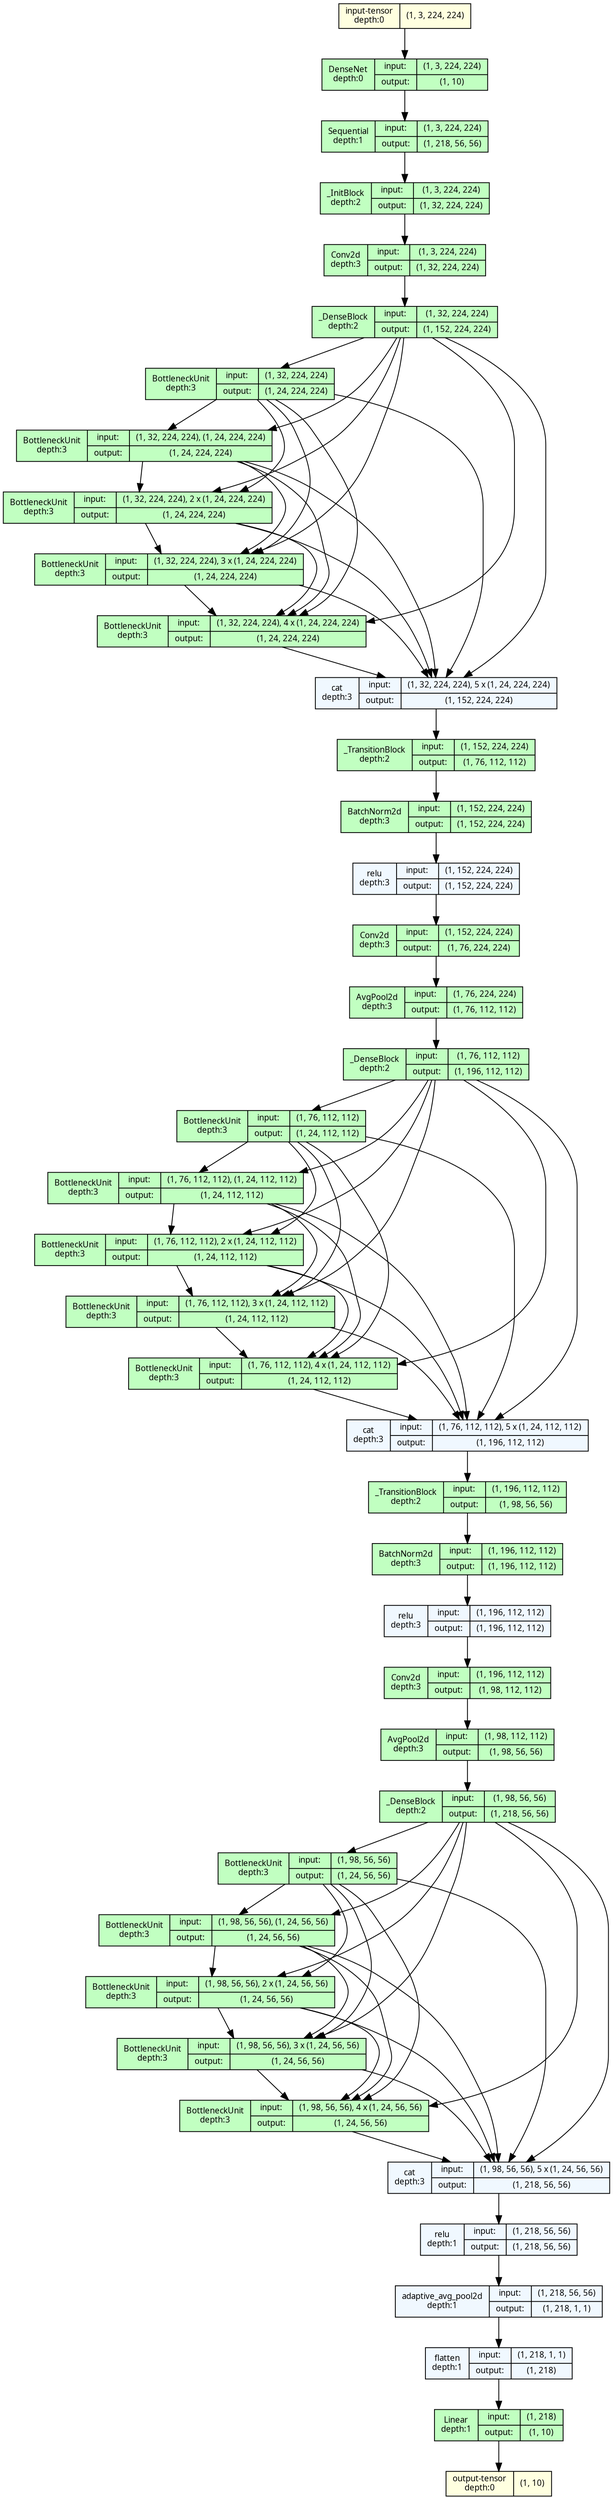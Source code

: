 strict digraph CustomDenseNet {
	graph [ordering=in size="51.3,51.3"]
	node [align=left fontname="Linux libertine" fontsize=10 height=0.2 ranksep=0.1 shape=record style=filled]
	edge [fontsize=10]
	0 [label="input-tensor&#92;ndepth:0|(1, 3, 224, 224)" fillcolor=lightyellow]
	1 [label="DenseNet&#92;ndepth:0|{input:|output:}|{(1, 3, 224, 224)|(1, 10)}" fillcolor=darkseagreen1]
	2 [label="Sequential&#92;ndepth:1|{input:|output:}|{(1, 3, 224, 224)|(1, 218, 56, 56)}" fillcolor=darkseagreen1]
	3 [label="_InitBlock&#92;ndepth:2|{input:|output:}|{(1, 3, 224, 224)|(1, 32, 224, 224)}" fillcolor=darkseagreen1]
	4 [label="Conv2d&#92;ndepth:3|{input:|output:}|{(1, 3, 224, 224)|(1, 32, 224, 224)}" fillcolor=darkseagreen1]
	5 [label="_DenseBlock&#92;ndepth:2|{input:|output:}|{(1, 32, 224, 224)|(1, 152, 224, 224)}" fillcolor=darkseagreen1]
	6 [label="BottleneckUnit&#92;ndepth:3|{input:|output:}|{(1, 32, 224, 224)|(1, 24, 224, 224)}" fillcolor=darkseagreen1]
	7 [label="BottleneckUnit&#92;ndepth:3|{input:|output:}|{(1, 32, 224, 224), (1, 24, 224, 224)|(1, 24, 224, 224)}" fillcolor=darkseagreen1]
	8 [label="BottleneckUnit&#92;ndepth:3|{input:|output:}|{(1, 32, 224, 224), 2 x (1, 24, 224, 224)|(1, 24, 224, 224)}" fillcolor=darkseagreen1]
	9 [label="BottleneckUnit&#92;ndepth:3|{input:|output:}|{(1, 32, 224, 224), 3 x (1, 24, 224, 224)|(1, 24, 224, 224)}" fillcolor=darkseagreen1]
	10 [label="BottleneckUnit&#92;ndepth:3|{input:|output:}|{(1, 32, 224, 224), 4 x (1, 24, 224, 224)|(1, 24, 224, 224)}" fillcolor=darkseagreen1]
	11 [label="cat&#92;ndepth:3|{input:|output:}|{(1, 32, 224, 224), 5 x (1, 24, 224, 224)|(1, 152, 224, 224)}" fillcolor=aliceblue]
	12 [label="_TransitionBlock&#92;ndepth:2|{input:|output:}|{(1, 152, 224, 224)|(1, 76, 112, 112)}" fillcolor=darkseagreen1]
	13 [label="BatchNorm2d&#92;ndepth:3|{input:|output:}|{(1, 152, 224, 224)|(1, 152, 224, 224)}" fillcolor=darkseagreen1]
	14 [label="relu&#92;ndepth:3|{input:|output:}|{(1, 152, 224, 224)|(1, 152, 224, 224)}" fillcolor=aliceblue]
	15 [label="Conv2d&#92;ndepth:3|{input:|output:}|{(1, 152, 224, 224)|(1, 76, 224, 224)}" fillcolor=darkseagreen1]
	16 [label="AvgPool2d&#92;ndepth:3|{input:|output:}|{(1, 76, 224, 224)|(1, 76, 112, 112)}" fillcolor=darkseagreen1]
	17 [label="_DenseBlock&#92;ndepth:2|{input:|output:}|{(1, 76, 112, 112)|(1, 196, 112, 112)}" fillcolor=darkseagreen1]
	18 [label="BottleneckUnit&#92;ndepth:3|{input:|output:}|{(1, 76, 112, 112)|(1, 24, 112, 112)}" fillcolor=darkseagreen1]
	19 [label="BottleneckUnit&#92;ndepth:3|{input:|output:}|{(1, 76, 112, 112), (1, 24, 112, 112)|(1, 24, 112, 112)}" fillcolor=darkseagreen1]
	20 [label="BottleneckUnit&#92;ndepth:3|{input:|output:}|{(1, 76, 112, 112), 2 x (1, 24, 112, 112)|(1, 24, 112, 112)}" fillcolor=darkseagreen1]
	21 [label="BottleneckUnit&#92;ndepth:3|{input:|output:}|{(1, 76, 112, 112), 3 x (1, 24, 112, 112)|(1, 24, 112, 112)}" fillcolor=darkseagreen1]
	22 [label="BottleneckUnit&#92;ndepth:3|{input:|output:}|{(1, 76, 112, 112), 4 x (1, 24, 112, 112)|(1, 24, 112, 112)}" fillcolor=darkseagreen1]
	23 [label="cat&#92;ndepth:3|{input:|output:}|{(1, 76, 112, 112), 5 x (1, 24, 112, 112)|(1, 196, 112, 112)}" fillcolor=aliceblue]
	24 [label="_TransitionBlock&#92;ndepth:2|{input:|output:}|{(1, 196, 112, 112)|(1, 98, 56, 56)}" fillcolor=darkseagreen1]
	25 [label="BatchNorm2d&#92;ndepth:3|{input:|output:}|{(1, 196, 112, 112)|(1, 196, 112, 112)}" fillcolor=darkseagreen1]
	26 [label="relu&#92;ndepth:3|{input:|output:}|{(1, 196, 112, 112)|(1, 196, 112, 112)}" fillcolor=aliceblue]
	27 [label="Conv2d&#92;ndepth:3|{input:|output:}|{(1, 196, 112, 112)|(1, 98, 112, 112)}" fillcolor=darkseagreen1]
	28 [label="AvgPool2d&#92;ndepth:3|{input:|output:}|{(1, 98, 112, 112)|(1, 98, 56, 56)}" fillcolor=darkseagreen1]
	29 [label="_DenseBlock&#92;ndepth:2|{input:|output:}|{(1, 98, 56, 56)|(1, 218, 56, 56)}" fillcolor=darkseagreen1]
	30 [label="BottleneckUnit&#92;ndepth:3|{input:|output:}|{(1, 98, 56, 56)|(1, 24, 56, 56)}" fillcolor=darkseagreen1]
	31 [label="BottleneckUnit&#92;ndepth:3|{input:|output:}|{(1, 98, 56, 56), (1, 24, 56, 56)|(1, 24, 56, 56)}" fillcolor=darkseagreen1]
	32 [label="BottleneckUnit&#92;ndepth:3|{input:|output:}|{(1, 98, 56, 56), 2 x (1, 24, 56, 56)|(1, 24, 56, 56)}" fillcolor=darkseagreen1]
	33 [label="BottleneckUnit&#92;ndepth:3|{input:|output:}|{(1, 98, 56, 56), 3 x (1, 24, 56, 56)|(1, 24, 56, 56)}" fillcolor=darkseagreen1]
	34 [label="BottleneckUnit&#92;ndepth:3|{input:|output:}|{(1, 98, 56, 56), 4 x (1, 24, 56, 56)|(1, 24, 56, 56)}" fillcolor=darkseagreen1]
	35 [label="cat&#92;ndepth:3|{input:|output:}|{(1, 98, 56, 56), 5 x (1, 24, 56, 56)|(1, 218, 56, 56)}" fillcolor=aliceblue]
	36 [label="relu&#92;ndepth:1|{input:|output:}|{(1, 218, 56, 56)|(1, 218, 56, 56)}" fillcolor=aliceblue]
	37 [label="adaptive_avg_pool2d&#92;ndepth:1|{input:|output:}|{(1, 218, 56, 56)|(1, 218, 1, 1)}" fillcolor=aliceblue]
	38 [label="flatten&#92;ndepth:1|{input:|output:}|{(1, 218, 1, 1)|(1, 218)}" fillcolor=aliceblue]
	39 [label="Linear&#92;ndepth:1|{input:|output:}|{(1, 218)|(1, 10)}" fillcolor=darkseagreen1]
	40 [label="output-tensor&#92;ndepth:0|(1, 10)" fillcolor=lightyellow]
	33 [label="BottleneckUnit&#92;ndepth:3|{input:|output:}|{(1, 98, 56, 56), 3 x (1, 24, 56, 56)|(1, 24, 56, 56)}" fillcolor=darkseagreen1]
	32 [label="BottleneckUnit&#92;ndepth:3|{input:|output:}|{(1, 98, 56, 56), 2 x (1, 24, 56, 56)|(1, 24, 56, 56)}" fillcolor=darkseagreen1]
	32 [label="BottleneckUnit&#92;ndepth:3|{input:|output:}|{(1, 98, 56, 56), 2 x (1, 24, 56, 56)|(1, 24, 56, 56)}" fillcolor=darkseagreen1]
	31 [label="BottleneckUnit&#92;ndepth:3|{input:|output:}|{(1, 98, 56, 56), (1, 24, 56, 56)|(1, 24, 56, 56)}" fillcolor=darkseagreen1]
	31 [label="BottleneckUnit&#92;ndepth:3|{input:|output:}|{(1, 98, 56, 56), (1, 24, 56, 56)|(1, 24, 56, 56)}" fillcolor=darkseagreen1]
	31 [label="BottleneckUnit&#92;ndepth:3|{input:|output:}|{(1, 98, 56, 56), (1, 24, 56, 56)|(1, 24, 56, 56)}" fillcolor=darkseagreen1]
	30 [label="BottleneckUnit&#92;ndepth:3|{input:|output:}|{(1, 98, 56, 56)|(1, 24, 56, 56)}" fillcolor=darkseagreen1]
	30 [label="BottleneckUnit&#92;ndepth:3|{input:|output:}|{(1, 98, 56, 56)|(1, 24, 56, 56)}" fillcolor=darkseagreen1]
	30 [label="BottleneckUnit&#92;ndepth:3|{input:|output:}|{(1, 98, 56, 56)|(1, 24, 56, 56)}" fillcolor=darkseagreen1]
	30 [label="BottleneckUnit&#92;ndepth:3|{input:|output:}|{(1, 98, 56, 56)|(1, 24, 56, 56)}" fillcolor=darkseagreen1]
	29 [label="_DenseBlock&#92;ndepth:2|{input:|output:}|{(1, 98, 56, 56)|(1, 218, 56, 56)}" fillcolor=darkseagreen1]
	29 [label="_DenseBlock&#92;ndepth:2|{input:|output:}|{(1, 98, 56, 56)|(1, 218, 56, 56)}" fillcolor=darkseagreen1]
	29 [label="_DenseBlock&#92;ndepth:2|{input:|output:}|{(1, 98, 56, 56)|(1, 218, 56, 56)}" fillcolor=darkseagreen1]
	29 [label="_DenseBlock&#92;ndepth:2|{input:|output:}|{(1, 98, 56, 56)|(1, 218, 56, 56)}" fillcolor=darkseagreen1]
	29 [label="_DenseBlock&#92;ndepth:2|{input:|output:}|{(1, 98, 56, 56)|(1, 218, 56, 56)}" fillcolor=darkseagreen1]
	21 [label="BottleneckUnit&#92;ndepth:3|{input:|output:}|{(1, 76, 112, 112), 3 x (1, 24, 112, 112)|(1, 24, 112, 112)}" fillcolor=darkseagreen1]
	20 [label="BottleneckUnit&#92;ndepth:3|{input:|output:}|{(1, 76, 112, 112), 2 x (1, 24, 112, 112)|(1, 24, 112, 112)}" fillcolor=darkseagreen1]
	20 [label="BottleneckUnit&#92;ndepth:3|{input:|output:}|{(1, 76, 112, 112), 2 x (1, 24, 112, 112)|(1, 24, 112, 112)}" fillcolor=darkseagreen1]
	19 [label="BottleneckUnit&#92;ndepth:3|{input:|output:}|{(1, 76, 112, 112), (1, 24, 112, 112)|(1, 24, 112, 112)}" fillcolor=darkseagreen1]
	19 [label="BottleneckUnit&#92;ndepth:3|{input:|output:}|{(1, 76, 112, 112), (1, 24, 112, 112)|(1, 24, 112, 112)}" fillcolor=darkseagreen1]
	19 [label="BottleneckUnit&#92;ndepth:3|{input:|output:}|{(1, 76, 112, 112), (1, 24, 112, 112)|(1, 24, 112, 112)}" fillcolor=darkseagreen1]
	18 [label="BottleneckUnit&#92;ndepth:3|{input:|output:}|{(1, 76, 112, 112)|(1, 24, 112, 112)}" fillcolor=darkseagreen1]
	18 [label="BottleneckUnit&#92;ndepth:3|{input:|output:}|{(1, 76, 112, 112)|(1, 24, 112, 112)}" fillcolor=darkseagreen1]
	18 [label="BottleneckUnit&#92;ndepth:3|{input:|output:}|{(1, 76, 112, 112)|(1, 24, 112, 112)}" fillcolor=darkseagreen1]
	18 [label="BottleneckUnit&#92;ndepth:3|{input:|output:}|{(1, 76, 112, 112)|(1, 24, 112, 112)}" fillcolor=darkseagreen1]
	17 [label="_DenseBlock&#92;ndepth:2|{input:|output:}|{(1, 76, 112, 112)|(1, 196, 112, 112)}" fillcolor=darkseagreen1]
	17 [label="_DenseBlock&#92;ndepth:2|{input:|output:}|{(1, 76, 112, 112)|(1, 196, 112, 112)}" fillcolor=darkseagreen1]
	17 [label="_DenseBlock&#92;ndepth:2|{input:|output:}|{(1, 76, 112, 112)|(1, 196, 112, 112)}" fillcolor=darkseagreen1]
	17 [label="_DenseBlock&#92;ndepth:2|{input:|output:}|{(1, 76, 112, 112)|(1, 196, 112, 112)}" fillcolor=darkseagreen1]
	17 [label="_DenseBlock&#92;ndepth:2|{input:|output:}|{(1, 76, 112, 112)|(1, 196, 112, 112)}" fillcolor=darkseagreen1]
	9 [label="BottleneckUnit&#92;ndepth:3|{input:|output:}|{(1, 32, 224, 224), 3 x (1, 24, 224, 224)|(1, 24, 224, 224)}" fillcolor=darkseagreen1]
	8 [label="BottleneckUnit&#92;ndepth:3|{input:|output:}|{(1, 32, 224, 224), 2 x (1, 24, 224, 224)|(1, 24, 224, 224)}" fillcolor=darkseagreen1]
	8 [label="BottleneckUnit&#92;ndepth:3|{input:|output:}|{(1, 32, 224, 224), 2 x (1, 24, 224, 224)|(1, 24, 224, 224)}" fillcolor=darkseagreen1]
	7 [label="BottleneckUnit&#92;ndepth:3|{input:|output:}|{(1, 32, 224, 224), (1, 24, 224, 224)|(1, 24, 224, 224)}" fillcolor=darkseagreen1]
	7 [label="BottleneckUnit&#92;ndepth:3|{input:|output:}|{(1, 32, 224, 224), (1, 24, 224, 224)|(1, 24, 224, 224)}" fillcolor=darkseagreen1]
	7 [label="BottleneckUnit&#92;ndepth:3|{input:|output:}|{(1, 32, 224, 224), (1, 24, 224, 224)|(1, 24, 224, 224)}" fillcolor=darkseagreen1]
	6 [label="BottleneckUnit&#92;ndepth:3|{input:|output:}|{(1, 32, 224, 224)|(1, 24, 224, 224)}" fillcolor=darkseagreen1]
	6 [label="BottleneckUnit&#92;ndepth:3|{input:|output:}|{(1, 32, 224, 224)|(1, 24, 224, 224)}" fillcolor=darkseagreen1]
	6 [label="BottleneckUnit&#92;ndepth:3|{input:|output:}|{(1, 32, 224, 224)|(1, 24, 224, 224)}" fillcolor=darkseagreen1]
	6 [label="BottleneckUnit&#92;ndepth:3|{input:|output:}|{(1, 32, 224, 224)|(1, 24, 224, 224)}" fillcolor=darkseagreen1]
	5 [label="_DenseBlock&#92;ndepth:2|{input:|output:}|{(1, 32, 224, 224)|(1, 152, 224, 224)}" fillcolor=darkseagreen1]
	5 [label="_DenseBlock&#92;ndepth:2|{input:|output:}|{(1, 32, 224, 224)|(1, 152, 224, 224)}" fillcolor=darkseagreen1]
	5 [label="_DenseBlock&#92;ndepth:2|{input:|output:}|{(1, 32, 224, 224)|(1, 152, 224, 224)}" fillcolor=darkseagreen1]
	5 [label="_DenseBlock&#92;ndepth:2|{input:|output:}|{(1, 32, 224, 224)|(1, 152, 224, 224)}" fillcolor=darkseagreen1]
	5 [label="_DenseBlock&#92;ndepth:2|{input:|output:}|{(1, 32, 224, 224)|(1, 152, 224, 224)}" fillcolor=darkseagreen1]
	0 -> 1
	1 -> 2
	2 -> 3
	3 -> 4
	4 -> 5
	5 -> 6
	6 -> 7
	7 -> 8
	8 -> 9
	9 -> 10
	10 -> 11
	11 -> 12
	12 -> 13
	13 -> 14
	14 -> 15
	15 -> 16
	16 -> 17
	17 -> 18
	18 -> 19
	19 -> 20
	20 -> 21
	21 -> 22
	22 -> 23
	23 -> 24
	24 -> 25
	25 -> 26
	26 -> 27
	27 -> 28
	28 -> 29
	29 -> 30
	30 -> 31
	31 -> 32
	32 -> 33
	33 -> 34
	34 -> 35
	35 -> 36
	36 -> 37
	37 -> 38
	38 -> 39
	39 -> 40
	33 -> 35
	32 -> 34
	32 -> 35
	31 -> 33
	31 -> 34
	31 -> 35
	30 -> 32
	30 -> 33
	30 -> 34
	30 -> 35
	29 -> 31
	29 -> 32
	29 -> 33
	29 -> 34
	29 -> 35
	21 -> 23
	20 -> 22
	20 -> 23
	19 -> 21
	19 -> 22
	19 -> 23
	18 -> 20
	18 -> 21
	18 -> 22
	18 -> 23
	17 -> 19
	17 -> 20
	17 -> 21
	17 -> 22
	17 -> 23
	9 -> 11
	8 -> 10
	8 -> 11
	7 -> 9
	7 -> 10
	7 -> 11
	6 -> 8
	6 -> 9
	6 -> 10
	6 -> 11
	5 -> 7
	5 -> 8
	5 -> 9
	5 -> 10
	5 -> 11
}
strict digraph CustomDenseNet {
	graph [ordering=in size="51.3,51.3"]
	node [align=left fontname="Linux libertine" fontsize=10 height=0.2 ranksep=0.1 shape=record style=filled]
	edge [fontsize=10]
	0 [label="input-tensor&#92;ndepth:0|(1, 3, 224, 224)" fillcolor=lightyellow]
	1 [label="DenseNet&#92;ndepth:0|{input:|output:}|{(1, 3, 224, 224)|(1, 10)}" fillcolor=darkseagreen1]
	2 [label="Sequential&#92;ndepth:1|{input:|output:}|{(1, 3, 224, 224)|(1, 218, 56, 56)}" fillcolor=darkseagreen1]
	3 [label="_InitBlock&#92;ndepth:2|{input:|output:}|{(1, 3, 224, 224)|(1, 32, 224, 224)}" fillcolor=darkseagreen1]
	4 [label="Conv2d&#92;ndepth:3|{input:|output:}|{(1, 3, 224, 224)|(1, 32, 224, 224)}" fillcolor=darkseagreen1]
	5 [label="_DenseBlock&#92;ndepth:2|{input:|output:}|{(1, 32, 224, 224)|(1, 152, 224, 224)}" fillcolor=darkseagreen1]
	6 [label="BottleneckUnit&#92;ndepth:3|{input:|output:}|{(1, 32, 224, 224)|(1, 24, 224, 224)}" fillcolor=darkseagreen1]
	7 [label="BottleneckUnit&#92;ndepth:3|{input:|output:}|{(1, 32, 224, 224), (1, 24, 224, 224)|(1, 24, 224, 224)}" fillcolor=darkseagreen1]
	8 [label="BottleneckUnit&#92;ndepth:3|{input:|output:}|{(1, 32, 224, 224), 2 x (1, 24, 224, 224)|(1, 24, 224, 224)}" fillcolor=darkseagreen1]
	9 [label="BottleneckUnit&#92;ndepth:3|{input:|output:}|{(1, 32, 224, 224), 3 x (1, 24, 224, 224)|(1, 24, 224, 224)}" fillcolor=darkseagreen1]
	10 [label="BottleneckUnit&#92;ndepth:3|{input:|output:}|{(1, 32, 224, 224), 4 x (1, 24, 224, 224)|(1, 24, 224, 224)}" fillcolor=darkseagreen1]
	11 [label="cat&#92;ndepth:3|{input:|output:}|{(1, 32, 224, 224), 5 x (1, 24, 224, 224)|(1, 152, 224, 224)}" fillcolor=aliceblue]
	12 [label="_TransitionBlock&#92;ndepth:2|{input:|output:}|{(1, 152, 224, 224)|(1, 76, 112, 112)}" fillcolor=darkseagreen1]
	13 [label="BatchNorm2d&#92;ndepth:3|{input:|output:}|{(1, 152, 224, 224)|(1, 152, 224, 224)}" fillcolor=darkseagreen1]
	14 [label="relu&#92;ndepth:3|{input:|output:}|{(1, 152, 224, 224)|(1, 152, 224, 224)}" fillcolor=aliceblue]
	15 [label="Conv2d&#92;ndepth:3|{input:|output:}|{(1, 152, 224, 224)|(1, 76, 224, 224)}" fillcolor=darkseagreen1]
	16 [label="AvgPool2d&#92;ndepth:3|{input:|output:}|{(1, 76, 224, 224)|(1, 76, 112, 112)}" fillcolor=darkseagreen1]
	17 [label="_DenseBlock&#92;ndepth:2|{input:|output:}|{(1, 76, 112, 112)|(1, 196, 112, 112)}" fillcolor=darkseagreen1]
	18 [label="BottleneckUnit&#92;ndepth:3|{input:|output:}|{(1, 76, 112, 112)|(1, 24, 112, 112)}" fillcolor=darkseagreen1]
	19 [label="BottleneckUnit&#92;ndepth:3|{input:|output:}|{(1, 76, 112, 112), (1, 24, 112, 112)|(1, 24, 112, 112)}" fillcolor=darkseagreen1]
	20 [label="BottleneckUnit&#92;ndepth:3|{input:|output:}|{(1, 76, 112, 112), 2 x (1, 24, 112, 112)|(1, 24, 112, 112)}" fillcolor=darkseagreen1]
	21 [label="BottleneckUnit&#92;ndepth:3|{input:|output:}|{(1, 76, 112, 112), 3 x (1, 24, 112, 112)|(1, 24, 112, 112)}" fillcolor=darkseagreen1]
	22 [label="BottleneckUnit&#92;ndepth:3|{input:|output:}|{(1, 76, 112, 112), 4 x (1, 24, 112, 112)|(1, 24, 112, 112)}" fillcolor=darkseagreen1]
	23 [label="cat&#92;ndepth:3|{input:|output:}|{(1, 76, 112, 112), 5 x (1, 24, 112, 112)|(1, 196, 112, 112)}" fillcolor=aliceblue]
	24 [label="_TransitionBlock&#92;ndepth:2|{input:|output:}|{(1, 196, 112, 112)|(1, 98, 56, 56)}" fillcolor=darkseagreen1]
	25 [label="BatchNorm2d&#92;ndepth:3|{input:|output:}|{(1, 196, 112, 112)|(1, 196, 112, 112)}" fillcolor=darkseagreen1]
	26 [label="relu&#92;ndepth:3|{input:|output:}|{(1, 196, 112, 112)|(1, 196, 112, 112)}" fillcolor=aliceblue]
	27 [label="Conv2d&#92;ndepth:3|{input:|output:}|{(1, 196, 112, 112)|(1, 98, 112, 112)}" fillcolor=darkseagreen1]
	28 [label="AvgPool2d&#92;ndepth:3|{input:|output:}|{(1, 98, 112, 112)|(1, 98, 56, 56)}" fillcolor=darkseagreen1]
	29 [label="_DenseBlock&#92;ndepth:2|{input:|output:}|{(1, 98, 56, 56)|(1, 218, 56, 56)}" fillcolor=darkseagreen1]
	30 [label="BottleneckUnit&#92;ndepth:3|{input:|output:}|{(1, 98, 56, 56)|(1, 24, 56, 56)}" fillcolor=darkseagreen1]
	31 [label="BottleneckUnit&#92;ndepth:3|{input:|output:}|{(1, 98, 56, 56), (1, 24, 56, 56)|(1, 24, 56, 56)}" fillcolor=darkseagreen1]
	32 [label="BottleneckUnit&#92;ndepth:3|{input:|output:}|{(1, 98, 56, 56), 2 x (1, 24, 56, 56)|(1, 24, 56, 56)}" fillcolor=darkseagreen1]
	33 [label="BottleneckUnit&#92;ndepth:3|{input:|output:}|{(1, 98, 56, 56), 3 x (1, 24, 56, 56)|(1, 24, 56, 56)}" fillcolor=darkseagreen1]
	34 [label="BottleneckUnit&#92;ndepth:3|{input:|output:}|{(1, 98, 56, 56), 4 x (1, 24, 56, 56)|(1, 24, 56, 56)}" fillcolor=darkseagreen1]
	35 [label="cat&#92;ndepth:3|{input:|output:}|{(1, 98, 56, 56), 5 x (1, 24, 56, 56)|(1, 218, 56, 56)}" fillcolor=aliceblue]
	36 [label="relu&#92;ndepth:1|{input:|output:}|{(1, 218, 56, 56)|(1, 218, 56, 56)}" fillcolor=aliceblue]
	37 [label="adaptive_avg_pool2d&#92;ndepth:1|{input:|output:}|{(1, 218, 56, 56)|(1, 218, 1, 1)}" fillcolor=aliceblue]
	38 [label="flatten&#92;ndepth:1|{input:|output:}|{(1, 218, 1, 1)|(1, 218)}" fillcolor=aliceblue]
	39 [label="Linear&#92;ndepth:1|{input:|output:}|{(1, 218)|(1, 10)}" fillcolor=darkseagreen1]
	40 [label="output-tensor&#92;ndepth:0|(1, 10)" fillcolor=lightyellow]
	33 [label="BottleneckUnit&#92;ndepth:3|{input:|output:}|{(1, 98, 56, 56), 3 x (1, 24, 56, 56)|(1, 24, 56, 56)}" fillcolor=darkseagreen1]
	32 [label="BottleneckUnit&#92;ndepth:3|{input:|output:}|{(1, 98, 56, 56), 2 x (1, 24, 56, 56)|(1, 24, 56, 56)}" fillcolor=darkseagreen1]
	32 [label="BottleneckUnit&#92;ndepth:3|{input:|output:}|{(1, 98, 56, 56), 2 x (1, 24, 56, 56)|(1, 24, 56, 56)}" fillcolor=darkseagreen1]
	31 [label="BottleneckUnit&#92;ndepth:3|{input:|output:}|{(1, 98, 56, 56), (1, 24, 56, 56)|(1, 24, 56, 56)}" fillcolor=darkseagreen1]
	31 [label="BottleneckUnit&#92;ndepth:3|{input:|output:}|{(1, 98, 56, 56), (1, 24, 56, 56)|(1, 24, 56, 56)}" fillcolor=darkseagreen1]
	31 [label="BottleneckUnit&#92;ndepth:3|{input:|output:}|{(1, 98, 56, 56), (1, 24, 56, 56)|(1, 24, 56, 56)}" fillcolor=darkseagreen1]
	30 [label="BottleneckUnit&#92;ndepth:3|{input:|output:}|{(1, 98, 56, 56)|(1, 24, 56, 56)}" fillcolor=darkseagreen1]
	30 [label="BottleneckUnit&#92;ndepth:3|{input:|output:}|{(1, 98, 56, 56)|(1, 24, 56, 56)}" fillcolor=darkseagreen1]
	30 [label="BottleneckUnit&#92;ndepth:3|{input:|output:}|{(1, 98, 56, 56)|(1, 24, 56, 56)}" fillcolor=darkseagreen1]
	30 [label="BottleneckUnit&#92;ndepth:3|{input:|output:}|{(1, 98, 56, 56)|(1, 24, 56, 56)}" fillcolor=darkseagreen1]
	29 [label="_DenseBlock&#92;ndepth:2|{input:|output:}|{(1, 98, 56, 56)|(1, 218, 56, 56)}" fillcolor=darkseagreen1]
	29 [label="_DenseBlock&#92;ndepth:2|{input:|output:}|{(1, 98, 56, 56)|(1, 218, 56, 56)}" fillcolor=darkseagreen1]
	29 [label="_DenseBlock&#92;ndepth:2|{input:|output:}|{(1, 98, 56, 56)|(1, 218, 56, 56)}" fillcolor=darkseagreen1]
	29 [label="_DenseBlock&#92;ndepth:2|{input:|output:}|{(1, 98, 56, 56)|(1, 218, 56, 56)}" fillcolor=darkseagreen1]
	29 [label="_DenseBlock&#92;ndepth:2|{input:|output:}|{(1, 98, 56, 56)|(1, 218, 56, 56)}" fillcolor=darkseagreen1]
	21 [label="BottleneckUnit&#92;ndepth:3|{input:|output:}|{(1, 76, 112, 112), 3 x (1, 24, 112, 112)|(1, 24, 112, 112)}" fillcolor=darkseagreen1]
	20 [label="BottleneckUnit&#92;ndepth:3|{input:|output:}|{(1, 76, 112, 112), 2 x (1, 24, 112, 112)|(1, 24, 112, 112)}" fillcolor=darkseagreen1]
	20 [label="BottleneckUnit&#92;ndepth:3|{input:|output:}|{(1, 76, 112, 112), 2 x (1, 24, 112, 112)|(1, 24, 112, 112)}" fillcolor=darkseagreen1]
	19 [label="BottleneckUnit&#92;ndepth:3|{input:|output:}|{(1, 76, 112, 112), (1, 24, 112, 112)|(1, 24, 112, 112)}" fillcolor=darkseagreen1]
	19 [label="BottleneckUnit&#92;ndepth:3|{input:|output:}|{(1, 76, 112, 112), (1, 24, 112, 112)|(1, 24, 112, 112)}" fillcolor=darkseagreen1]
	19 [label="BottleneckUnit&#92;ndepth:3|{input:|output:}|{(1, 76, 112, 112), (1, 24, 112, 112)|(1, 24, 112, 112)}" fillcolor=darkseagreen1]
	18 [label="BottleneckUnit&#92;ndepth:3|{input:|output:}|{(1, 76, 112, 112)|(1, 24, 112, 112)}" fillcolor=darkseagreen1]
	18 [label="BottleneckUnit&#92;ndepth:3|{input:|output:}|{(1, 76, 112, 112)|(1, 24, 112, 112)}" fillcolor=darkseagreen1]
	18 [label="BottleneckUnit&#92;ndepth:3|{input:|output:}|{(1, 76, 112, 112)|(1, 24, 112, 112)}" fillcolor=darkseagreen1]
	18 [label="BottleneckUnit&#92;ndepth:3|{input:|output:}|{(1, 76, 112, 112)|(1, 24, 112, 112)}" fillcolor=darkseagreen1]
	17 [label="_DenseBlock&#92;ndepth:2|{input:|output:}|{(1, 76, 112, 112)|(1, 196, 112, 112)}" fillcolor=darkseagreen1]
	17 [label="_DenseBlock&#92;ndepth:2|{input:|output:}|{(1, 76, 112, 112)|(1, 196, 112, 112)}" fillcolor=darkseagreen1]
	17 [label="_DenseBlock&#92;ndepth:2|{input:|output:}|{(1, 76, 112, 112)|(1, 196, 112, 112)}" fillcolor=darkseagreen1]
	17 [label="_DenseBlock&#92;ndepth:2|{input:|output:}|{(1, 76, 112, 112)|(1, 196, 112, 112)}" fillcolor=darkseagreen1]
	17 [label="_DenseBlock&#92;ndepth:2|{input:|output:}|{(1, 76, 112, 112)|(1, 196, 112, 112)}" fillcolor=darkseagreen1]
	9 [label="BottleneckUnit&#92;ndepth:3|{input:|output:}|{(1, 32, 224, 224), 3 x (1, 24, 224, 224)|(1, 24, 224, 224)}" fillcolor=darkseagreen1]
	8 [label="BottleneckUnit&#92;ndepth:3|{input:|output:}|{(1, 32, 224, 224), 2 x (1, 24, 224, 224)|(1, 24, 224, 224)}" fillcolor=darkseagreen1]
	8 [label="BottleneckUnit&#92;ndepth:3|{input:|output:}|{(1, 32, 224, 224), 2 x (1, 24, 224, 224)|(1, 24, 224, 224)}" fillcolor=darkseagreen1]
	7 [label="BottleneckUnit&#92;ndepth:3|{input:|output:}|{(1, 32, 224, 224), (1, 24, 224, 224)|(1, 24, 224, 224)}" fillcolor=darkseagreen1]
	7 [label="BottleneckUnit&#92;ndepth:3|{input:|output:}|{(1, 32, 224, 224), (1, 24, 224, 224)|(1, 24, 224, 224)}" fillcolor=darkseagreen1]
	7 [label="BottleneckUnit&#92;ndepth:3|{input:|output:}|{(1, 32, 224, 224), (1, 24, 224, 224)|(1, 24, 224, 224)}" fillcolor=darkseagreen1]
	6 [label="BottleneckUnit&#92;ndepth:3|{input:|output:}|{(1, 32, 224, 224)|(1, 24, 224, 224)}" fillcolor=darkseagreen1]
	6 [label="BottleneckUnit&#92;ndepth:3|{input:|output:}|{(1, 32, 224, 224)|(1, 24, 224, 224)}" fillcolor=darkseagreen1]
	6 [label="BottleneckUnit&#92;ndepth:3|{input:|output:}|{(1, 32, 224, 224)|(1, 24, 224, 224)}" fillcolor=darkseagreen1]
	6 [label="BottleneckUnit&#92;ndepth:3|{input:|output:}|{(1, 32, 224, 224)|(1, 24, 224, 224)}" fillcolor=darkseagreen1]
	5 [label="_DenseBlock&#92;ndepth:2|{input:|output:}|{(1, 32, 224, 224)|(1, 152, 224, 224)}" fillcolor=darkseagreen1]
	5 [label="_DenseBlock&#92;ndepth:2|{input:|output:}|{(1, 32, 224, 224)|(1, 152, 224, 224)}" fillcolor=darkseagreen1]
	5 [label="_DenseBlock&#92;ndepth:2|{input:|output:}|{(1, 32, 224, 224)|(1, 152, 224, 224)}" fillcolor=darkseagreen1]
	5 [label="_DenseBlock&#92;ndepth:2|{input:|output:}|{(1, 32, 224, 224)|(1, 152, 224, 224)}" fillcolor=darkseagreen1]
	5 [label="_DenseBlock&#92;ndepth:2|{input:|output:}|{(1, 32, 224, 224)|(1, 152, 224, 224)}" fillcolor=darkseagreen1]
	0 -> 1
	1 -> 2
	2 -> 3
	3 -> 4
	4 -> 5
	5 -> 6
	6 -> 7
	7 -> 8
	8 -> 9
	9 -> 10
	10 -> 11
	11 -> 12
	12 -> 13
	13 -> 14
	14 -> 15
	15 -> 16
	16 -> 17
	17 -> 18
	18 -> 19
	19 -> 20
	20 -> 21
	21 -> 22
	22 -> 23
	23 -> 24
	24 -> 25
	25 -> 26
	26 -> 27
	27 -> 28
	28 -> 29
	29 -> 30
	30 -> 31
	31 -> 32
	32 -> 33
	33 -> 34
	34 -> 35
	35 -> 36
	36 -> 37
	37 -> 38
	38 -> 39
	39 -> 40
	33 -> 35
	32 -> 34
	32 -> 35
	31 -> 33
	31 -> 34
	31 -> 35
	30 -> 32
	30 -> 33
	30 -> 34
	30 -> 35
	29 -> 31
	29 -> 32
	29 -> 33
	29 -> 34
	29 -> 35
	21 -> 23
	20 -> 22
	20 -> 23
	19 -> 21
	19 -> 22
	19 -> 23
	18 -> 20
	18 -> 21
	18 -> 22
	18 -> 23
	17 -> 19
	17 -> 20
	17 -> 21
	17 -> 22
	17 -> 23
	9 -> 11
	8 -> 10
	8 -> 11
	7 -> 9
	7 -> 10
	7 -> 11
	6 -> 8
	6 -> 9
	6 -> 10
	6 -> 11
	5 -> 7
	5 -> 8
	5 -> 9
	5 -> 10
	5 -> 11
}
